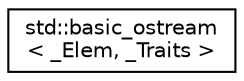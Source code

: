digraph "Graphical Class Hierarchy"
{
  edge [fontname="Helvetica",fontsize="10",labelfontname="Helvetica",labelfontsize="10"];
  node [fontname="Helvetica",fontsize="10",shape=record];
  rankdir="LR";
  Node1 [label="std::basic_ostream\l\< _Elem, _Traits \>",height=0.2,width=0.4,color="black", fillcolor="white", style="filled",URL="$classstd_1_1basic__ostream.html"];
}
